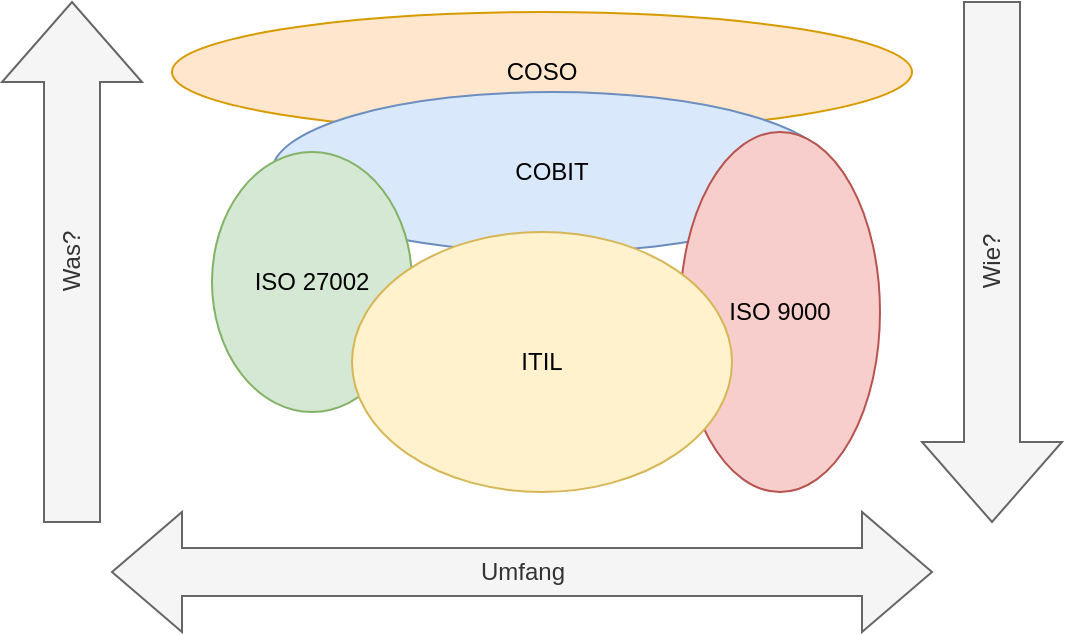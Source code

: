 <mxfile compressed="false" version="14.1.8" type="device">
  <diagram id="MZwEWWDSDpZ1t-KYH0aT" name="Seite-1">
    <mxGraphModel dx="782" dy="497" grid="1" gridSize="10" guides="1" tooltips="1" connect="1" arrows="1" fold="1" page="1" pageScale="1" pageWidth="827" pageHeight="1169" math="0" shadow="0">
      <root>
        <mxCell id="0" />
        <mxCell id="1" parent="0" />
        <mxCell id="28jEiZS4QX_T5G6owo9G-1" value="COSO" style="ellipse;whiteSpace=wrap;html=1;fillColor=#ffe6cc;strokeColor=#d79b00;" vertex="1" parent="1">
          <mxGeometry x="160" y="100" width="370" height="60" as="geometry" />
        </mxCell>
        <mxCell id="28jEiZS4QX_T5G6owo9G-2" value="COBIT" style="ellipse;whiteSpace=wrap;html=1;fillColor=#dae8fc;strokeColor=#6c8ebf;" vertex="1" parent="1">
          <mxGeometry x="210" y="140" width="280" height="80" as="geometry" />
        </mxCell>
        <mxCell id="28jEiZS4QX_T5G6owo9G-4" value="ISO 27002" style="ellipse;whiteSpace=wrap;html=1;fillColor=#d5e8d4;strokeColor=#82b366;" vertex="1" parent="1">
          <mxGeometry x="180" y="170" width="100" height="130" as="geometry" />
        </mxCell>
        <mxCell id="28jEiZS4QX_T5G6owo9G-3" value="ISO 9000" style="ellipse;whiteSpace=wrap;html=1;fillColor=#f8cecc;strokeColor=#b85450;" vertex="1" parent="1">
          <mxGeometry x="414" y="160" width="100" height="180" as="geometry" />
        </mxCell>
        <mxCell id="28jEiZS4QX_T5G6owo9G-5" value="ITIL" style="ellipse;whiteSpace=wrap;html=1;fillColor=#fff2cc;strokeColor=#d6b656;" vertex="1" parent="1">
          <mxGeometry x="250" y="210" width="190" height="130" as="geometry" />
        </mxCell>
        <mxCell id="28jEiZS4QX_T5G6owo9G-7" value="Was?" style="html=1;shadow=0;dashed=0;align=center;verticalAlign=middle;shape=mxgraph.arrows2.arrow;dy=0.6;dx=40;notch=0;rotation=-90;fillColor=#f5f5f5;strokeColor=#666666;fontColor=#333333;" vertex="1" parent="1">
          <mxGeometry x="-20" y="190" width="260" height="70" as="geometry" />
        </mxCell>
        <mxCell id="28jEiZS4QX_T5G6owo9G-8" value="Wie?" style="html=1;shadow=0;dashed=0;align=center;verticalAlign=middle;shape=mxgraph.arrows2.arrow;dy=0.6;dx=40;flipH=1;notch=0;rotation=-90;fillColor=#f5f5f5;strokeColor=#666666;fontColor=#333333;" vertex="1" parent="1">
          <mxGeometry x="440" y="190" width="260" height="70" as="geometry" />
        </mxCell>
        <mxCell id="28jEiZS4QX_T5G6owo9G-9" value="Umfang" style="html=1;shadow=0;dashed=0;align=center;verticalAlign=middle;shape=mxgraph.arrows2.twoWayArrow;dy=0.6;dx=35;fillColor=#f5f5f5;strokeColor=#666666;fontColor=#333333;" vertex="1" parent="1">
          <mxGeometry x="130" y="350" width="410" height="60" as="geometry" />
        </mxCell>
      </root>
    </mxGraphModel>
  </diagram>
</mxfile>
